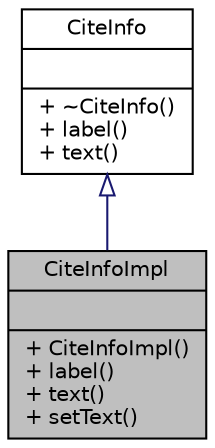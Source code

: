 digraph "CiteInfoImpl"
{
 // LATEX_PDF_SIZE
  edge [fontname="Helvetica",fontsize="10",labelfontname="Helvetica",labelfontsize="10"];
  node [fontname="Helvetica",fontsize="10",shape=record];
  Node1 [label="{CiteInfoImpl\n||+ CiteInfoImpl()\l+ label()\l+ text()\l+ setText()\l}",height=0.2,width=0.4,color="black", fillcolor="grey75", style="filled", fontcolor="black",tooltip=" "];
  Node2 -> Node1 [dir="back",color="midnightblue",fontsize="10",style="solid",arrowtail="onormal",fontname="Helvetica"];
  Node2 [label="{CiteInfo\n||+ ~CiteInfo()\l+ label()\l+ text()\l}",height=0.2,width=0.4,color="black", fillcolor="white", style="filled",URL="$structCiteInfo.html",tooltip="Citation-related data."];
}

